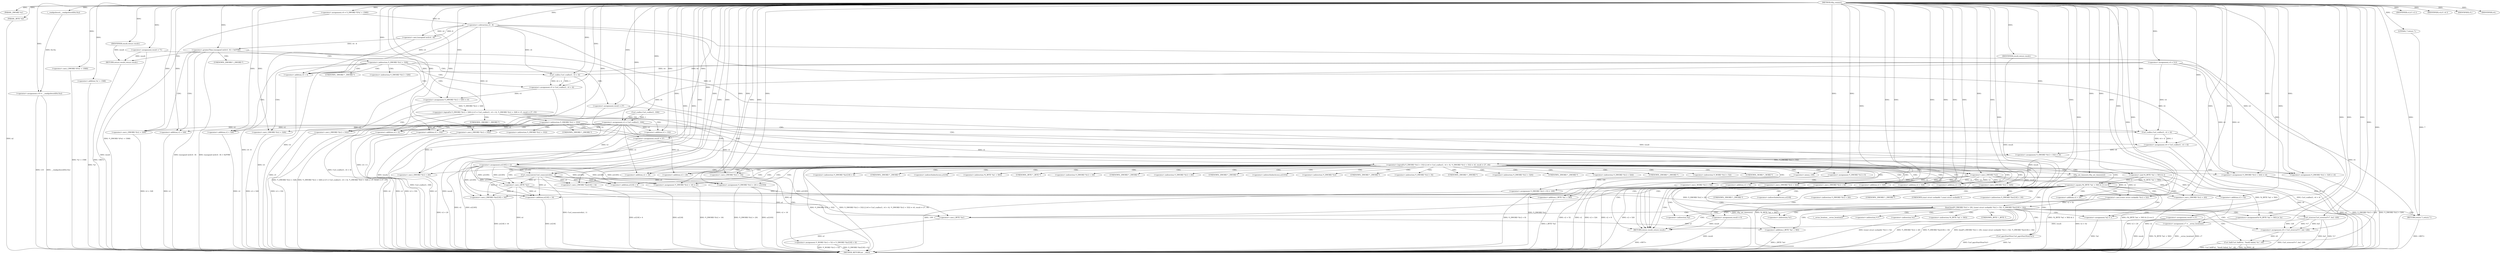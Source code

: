 digraph tftp_connect {  
"1000110" [label = "(METHOD,tftp_connect)" ]
"1000374" [label = "(METHOD_RETURN,int __cdecl)" ]
"1000111" [label = "(PARAM,_DWORD *a1)" ]
"1000112" [label = "(PARAM,_BYTE *a2)" ]
"1000123" [label = "(<operator>.assignment,v10 = __readgsdword(0x14u))" ]
"1000125" [label = "(__readgsdword,__readgsdword(0x14u))" ]
"1000127" [label = "(<operator>.assignment,v2 = Curl_ccalloc(1, 336))" ]
"1000129" [label = "(Curl_ccalloc,Curl_ccalloc(1, 336))" ]
"1000132" [label = "(<operator>.assignment,a1[185] = v2)" ]
"1000137" [label = "(<operator>.assignment,result = 27)" ]
"1000141" [label = "(IDENTIFIER,v2,if ( v2 ))" ]
"1000143" [label = "(<operator>.assignment,v4 = *(_DWORD *)(*a1 + 1568))" ]
"1000146" [label = "(<operator>.cast,(_DWORD *)(*a1 + 1568))" ]
"1000148" [label = "(<operator>.addition,*a1 + 1568)" ]
"1000153" [label = "(IDENTIFIER,v4,if ( v4 ))" ]
"1000155" [label = "(<operator>.assignment,result = 71)" ]
"1000159" [label = "(<operator>.greaterThan,(unsigned int)(v4 - 8) > 0xFFB0)" ]
"1000160" [label = "(<operator>.cast,(unsigned int)(v4 - 8))" ]
"1000162" [label = "(<operator>.subtraction,v4 - 8)" ]
"1000166" [label = "(RETURN,return result;,return result;)" ]
"1000167" [label = "(IDENTIFIER,result,return result;)" ]
"1000170" [label = "(<operator>.assignment,v4 = 512)" ]
"1000174" [label = "(<operator>.logicalOr,*(_DWORD *)(v2 + 328) || (v5 = Curl_ccalloc(1, v4 + 4), *(_DWORD *)(v2 + 328) = v5, result = 27, v5))" ]
"1000176" [label = "(<operator>.cast,(_DWORD *)(v2 + 328))" ]
"1000178" [label = "(<operator>.addition,v2 + 328)" ]
"1000182" [label = "(<operator>.assignment,v5 = Curl_ccalloc(1, v4 + 4))" ]
"1000184" [label = "(Curl_ccalloc,Curl_ccalloc(1, v4 + 4))" ]
"1000186" [label = "(<operator>.addition,v4 + 4)" ]
"1000190" [label = "(<operator>.assignment,*(_DWORD *)(v2 + 328) = v5)" ]
"1000192" [label = "(<operator>.cast,(_DWORD *)(v2 + 328))" ]
"1000194" [label = "(<operator>.addition,v2 + 328)" ]
"1000199" [label = "(<operator>.assignment,result = 27)" ]
"1000202" [label = "(IDENTIFIER,v5,)" ]
"1000205" [label = "(<operator>.logicalOr,*(_DWORD *)(v2 + 332) || (v6 = Curl_ccalloc(1, v4 + 4), *(_DWORD *)(v2 + 332) = v6, result = 27, v6))" ]
"1000207" [label = "(<operator>.cast,(_DWORD *)(v2 + 332))" ]
"1000209" [label = "(<operator>.addition,v2 + 332)" ]
"1000213" [label = "(<operator>.assignment,v6 = Curl_ccalloc(1, v4 + 4))" ]
"1000215" [label = "(Curl_ccalloc,Curl_ccalloc(1, v4 + 4))" ]
"1000217" [label = "(<operator>.addition,v4 + 4)" ]
"1000221" [label = "(<operator>.assignment,*(_DWORD *)(v2 + 332) = v6)" ]
"1000223" [label = "(<operator>.cast,(_DWORD *)(v2 + 332))" ]
"1000225" [label = "(<operator>.addition,v2 + 332)" ]
"1000230" [label = "(<operator>.assignment,result = 27)" ]
"1000233" [label = "(IDENTIFIER,v6,)" ]
"1000235" [label = "(Curl_conncontrol,Curl_conncontrol(a1, 1))" ]
"1000238" [label = "(<operator>.assignment,*(_DWORD *)(v2 + 16) = a1)" ]
"1000240" [label = "(<operator>.cast,(_DWORD *)(v2 + 16))" ]
"1000242" [label = "(<operator>.addition,v2 + 16)" ]
"1000246" [label = "(<operator>.assignment,*(_DWORD *)(v2 + 20) = a1[103])" ]
"1000248" [label = "(<operator>.cast,(_DWORD *)(v2 + 20))" ]
"1000250" [label = "(<operator>.addition,v2 + 20)" ]
"1000256" [label = "(<operator>.assignment,*(_DWORD *)v2 = 0)" ]
"1000258" [label = "(<operator>.cast,(_DWORD *)v2)" ]
"1000262" [label = "(<operator>.assignment,*(_DWORD *)(v2 + 8) = -100)" ]
"1000264" [label = "(<operator>.cast,(_DWORD *)(v2 + 8))" ]
"1000266" [label = "(<operator>.addition,v2 + 8)" ]
"1000269" [label = "(<operator>.minus,-100)" ]
"1000271" [label = "(<operator>.assignment,*(_DWORD *)(v2 + 320) = v4)" ]
"1000273" [label = "(<operator>.cast,(_DWORD *)(v2 + 320))" ]
"1000275" [label = "(<operator>.addition,v2 + 320)" ]
"1000279" [label = "(<operator>.assignment,*(_DWORD *)(v2 + 324) = v4)" ]
"1000281" [label = "(<operator>.cast,(_DWORD *)(v2 + 324))" ]
"1000283" [label = "(<operator>.addition,v2 + 324)" ]
"1000287" [label = "(<operator>.assignment,*(_WORD *)(v2 + 52) = *(_DWORD *)(a1[18] + 4))" ]
"1000289" [label = "(<operator>.cast,(_WORD *)(v2 + 52))" ]
"1000291" [label = "(<operator>.addition,v2 + 52)" ]
"1000295" [label = "(<operator>.cast,(_DWORD *)(a1[18] + 4))" ]
"1000297" [label = "(<operator>.addition,a1[18] + 4)" ]
"1000302" [label = "(tftp_set_timeouts,tftp_set_timeouts())" ]
"1000304" [label = "(<operator>.equals,(*((_BYTE *)a1 + 583) & 2) == 0)" ]
"1000305" [label = "(<operator>.and,*((_BYTE *)a1 + 583) & 2)" ]
"1000307" [label = "(<operator>.addition,(_BYTE *)a1 + 583)" ]
"1000308" [label = "(<operator>.cast,(_BYTE *)a1)" ]
"1000316" [label = "(bind,bind(*(_DWORD *)(v2 + 20), (const struct sockaddr *)(v2 + 52), *(_DWORD *)(a1[18] + 16)))" ]
"1000318" [label = "(<operator>.cast,(_DWORD *)(v2 + 20))" ]
"1000320" [label = "(<operator>.addition,v2 + 20)" ]
"1000323" [label = "(<operator>.cast,(const struct sockaddr *)(v2 + 52))" ]
"1000325" [label = "(<operator>.addition,v2 + 52)" ]
"1000329" [label = "(<operator>.cast,(_DWORD *)(a1[18] + 16))" ]
"1000331" [label = "(<operator>.addition,a1[18] + 16)" ]
"1000337" [label = "(<operator>.assignment,v7 = __errno_location())" ]
"1000340" [label = "(<operator>.assignment,v8 = Curl_strerror(*v7, buf, 128))" ]
"1000342" [label = "(Curl_strerror,Curl_strerror(*v7, buf, 128))" ]
"1000347" [label = "(Curl_failf,Curl_failf(*a1, \"bind() failed; %s\", v8))" ]
"1000352" [label = "(RETURN,return 7;,return 7;)" ]
"1000353" [label = "(LITERAL,7,return 7;)" ]
"1000354" [label = "(<operators>.assignmentOr,*((_BYTE *)a1 + 583) |= 2u)" ]
"1000356" [label = "(<operator>.addition,(_BYTE *)a1 + 583)" ]
"1000357" [label = "(<operator>.cast,(_BYTE *)a1)" ]
"1000362" [label = "(Curl_pgrsStartNow,Curl_pgrsStartNow(*a1))" ]
"1000365" [label = "(<operator>.assignment,*a2 = 1)" ]
"1000369" [label = "(<operator>.assignment,result = 0)" ]
"1000372" [label = "(RETURN,return result;,return result;)" ]
"1000373" [label = "(IDENTIFIER,result,return result;)" ]
"1000175" [label = "(<operator>.indirection,*(_DWORD *)(v2 + 328))" ]
"1000177" [label = "(UNKNOWN,_DWORD *,_DWORD *)" ]
"1000191" [label = "(<operator>.indirection,*(_DWORD *)(v2 + 328))" ]
"1000193" [label = "(UNKNOWN,_DWORD *,_DWORD *)" ]
"1000206" [label = "(<operator>.indirection,*(_DWORD *)(v2 + 332))" ]
"1000208" [label = "(UNKNOWN,_DWORD *,_DWORD *)" ]
"1000222" [label = "(<operator>.indirection,*(_DWORD *)(v2 + 332))" ]
"1000224" [label = "(UNKNOWN,_DWORD *,_DWORD *)" ]
"1000239" [label = "(<operator>.indirection,*(_DWORD *)(v2 + 16))" ]
"1000241" [label = "(UNKNOWN,_DWORD *,_DWORD *)" ]
"1000247" [label = "(<operator>.indirection,*(_DWORD *)(v2 + 20))" ]
"1000249" [label = "(UNKNOWN,_DWORD *,_DWORD *)" ]
"1000253" [label = "(<operator>.indirectIndexAccess,a1[103])" ]
"1000257" [label = "(<operator>.indirection,*(_DWORD *)v2)" ]
"1000259" [label = "(UNKNOWN,_DWORD *,_DWORD *)" ]
"1000263" [label = "(<operator>.indirection,*(_DWORD *)(v2 + 8))" ]
"1000265" [label = "(UNKNOWN,_DWORD *,_DWORD *)" ]
"1000272" [label = "(<operator>.indirection,*(_DWORD *)(v2 + 320))" ]
"1000274" [label = "(UNKNOWN,_DWORD *,_DWORD *)" ]
"1000280" [label = "(<operator>.indirection,*(_DWORD *)(v2 + 324))" ]
"1000282" [label = "(UNKNOWN,_DWORD *,_DWORD *)" ]
"1000288" [label = "(<operator>.indirection,*(_WORD *)(v2 + 52))" ]
"1000290" [label = "(UNKNOWN,_WORD *,_WORD *)" ]
"1000294" [label = "(<operator>.indirection,*(_DWORD *)(a1[18] + 4))" ]
"1000296" [label = "(UNKNOWN,_DWORD *,_DWORD *)" ]
"1000298" [label = "(<operator>.indirectIndexAccess,a1[18])" ]
"1000306" [label = "(<operator>.indirection,*((_BYTE *)a1 + 583))" ]
"1000309" [label = "(UNKNOWN,_BYTE *,_BYTE *)" ]
"1000317" [label = "(<operator>.indirection,*(_DWORD *)(v2 + 20))" ]
"1000319" [label = "(UNKNOWN,_DWORD *,_DWORD *)" ]
"1000324" [label = "(UNKNOWN,const struct sockaddr *,const struct sockaddr *)" ]
"1000328" [label = "(<operator>.indirection,*(_DWORD *)(a1[18] + 16))" ]
"1000330" [label = "(UNKNOWN,_DWORD *,_DWORD *)" ]
"1000332" [label = "(<operator>.indirectIndexAccess,a1[18])" ]
"1000339" [label = "(__errno_location,__errno_location())" ]
"1000343" [label = "(<operator>.indirection,*v7)" ]
"1000348" [label = "(<operator>.indirection,*a1)" ]
"1000355" [label = "(<operator>.indirection,*((_BYTE *)a1 + 583))" ]
"1000358" [label = "(UNKNOWN,_BYTE *,_BYTE *)" ]
"1000363" [label = "(<operator>.indirection,*a1)" ]
"1000366" [label = "(<operator>.indirection,*a2)" ]
  "1000166" -> "1000374"  [ label = "DDG: <RET>"] 
  "1000369" -> "1000374"  [ label = "DDG: result"] 
  "1000329" -> "1000374"  [ label = "DDG: a1[18] + 16"] 
  "1000287" -> "1000374"  [ label = "DDG: *(_DWORD *)(a1[18] + 4)"] 
  "1000132" -> "1000374"  [ label = "DDG: v2"] 
  "1000217" -> "1000374"  [ label = "DDG: v4"] 
  "1000192" -> "1000374"  [ label = "DDG: v2 + 328"] 
  "1000340" -> "1000374"  [ label = "DDG: Curl_strerror(*v7, buf, 128)"] 
  "1000205" -> "1000374"  [ label = "DDG: *(_DWORD *)(v2 + 332) || (v6 = Curl_ccalloc(1, v4 + 4), *(_DWORD *)(v2 + 332) = v6, result = 27, v6)"] 
  "1000199" -> "1000374"  [ label = "DDG: result"] 
  "1000347" -> "1000374"  [ label = "DDG: *a1"] 
  "1000316" -> "1000374"  [ label = "DDG: bind(*(_DWORD *)(v2 + 20), (const struct sockaddr *)(v2 + 52), *(_DWORD *)(a1[18] + 16))"] 
  "1000162" -> "1000374"  [ label = "DDG: v4"] 
  "1000323" -> "1000374"  [ label = "DDG: v2 + 52"] 
  "1000238" -> "1000374"  [ label = "DDG: *(_DWORD *)(v2 + 16)"] 
  "1000174" -> "1000374"  [ label = "DDG: *(_DWORD *)(v2 + 328) || (v5 = Curl_ccalloc(1, v4 + 4), *(_DWORD *)(v2 + 328) = v5, result = 27, v5)"] 
  "1000262" -> "1000374"  [ label = "DDG: -100"] 
  "1000123" -> "1000374"  [ label = "DDG: v10"] 
  "1000307" -> "1000374"  [ label = "DDG: (_BYTE *)a1"] 
  "1000182" -> "1000374"  [ label = "DDG: Curl_ccalloc(1, v4 + 4)"] 
  "1000347" -> "1000374"  [ label = "DDG: v8"] 
  "1000215" -> "1000374"  [ label = "DDG: v4 + 4"] 
  "1000176" -> "1000374"  [ label = "DDG: v2 + 328"] 
  "1000316" -> "1000374"  [ label = "DDG: (const struct sockaddr *)(v2 + 52)"] 
  "1000281" -> "1000374"  [ label = "DDG: v2 + 324"] 
  "1000354" -> "1000374"  [ label = "DDG: *((_BYTE *)a1 + 583)"] 
  "1000297" -> "1000374"  [ label = "DDG: a1[18]"] 
  "1000271" -> "1000374"  [ label = "DDG: *(_DWORD *)(v2 + 320)"] 
  "1000318" -> "1000374"  [ label = "DDG: v2 + 20"] 
  "1000264" -> "1000374"  [ label = "DDG: v2 + 8"] 
  "1000225" -> "1000374"  [ label = "DDG: v2"] 
  "1000302" -> "1000374"  [ label = "DDG: tftp_set_timeouts()"] 
  "1000248" -> "1000374"  [ label = "DDG: v2 + 20"] 
  "1000132" -> "1000374"  [ label = "DDG: a1[185]"] 
  "1000291" -> "1000374"  [ label = "DDG: v2"] 
  "1000148" -> "1000374"  [ label = "DDG: *a1"] 
  "1000342" -> "1000374"  [ label = "DDG: buf"] 
  "1000308" -> "1000374"  [ label = "DDG: a1"] 
  "1000146" -> "1000374"  [ label = "DDG: *a1 + 1568"] 
  "1000246" -> "1000374"  [ label = "DDG: a1[103]"] 
  "1000246" -> "1000374"  [ label = "DDG: *(_DWORD *)(v2 + 20)"] 
  "1000213" -> "1000374"  [ label = "DDG: Curl_ccalloc(1, v4 + 4)"] 
  "1000262" -> "1000374"  [ label = "DDG: *(_DWORD *)(v2 + 8)"] 
  "1000304" -> "1000374"  [ label = "DDG: (*((_BYTE *)a1 + 583) & 2) == 0"] 
  "1000137" -> "1000374"  [ label = "DDG: result"] 
  "1000357" -> "1000374"  [ label = "DDG: a1"] 
  "1000159" -> "1000374"  [ label = "DDG: (unsigned int)(v4 - 8) > 0xFFB0"] 
  "1000287" -> "1000374"  [ label = "DDG: *(_WORD *)(v2 + 52)"] 
  "1000273" -> "1000374"  [ label = "DDG: v2 + 320"] 
  "1000342" -> "1000374"  [ label = "DDG: *v7"] 
  "1000223" -> "1000374"  [ label = "DDG: v2 + 332"] 
  "1000279" -> "1000374"  [ label = "DDG: v4"] 
  "1000289" -> "1000374"  [ label = "DDG: v2 + 52"] 
  "1000365" -> "1000374"  [ label = "DDG: *a2"] 
  "1000230" -> "1000374"  [ label = "DDG: result"] 
  "1000316" -> "1000374"  [ label = "DDG: *(_DWORD *)(v2 + 20)"] 
  "1000331" -> "1000374"  [ label = "DDG: a1[18]"] 
  "1000207" -> "1000374"  [ label = "DDG: v2 + 332"] 
  "1000256" -> "1000374"  [ label = "DDG: *(_DWORD *)v2"] 
  "1000170" -> "1000374"  [ label = "DDG: v4"] 
  "1000123" -> "1000374"  [ label = "DDG: __readgsdword(0x14u)"] 
  "1000279" -> "1000374"  [ label = "DDG: *(_DWORD *)(v2 + 324)"] 
  "1000155" -> "1000374"  [ label = "DDG: result"] 
  "1000305" -> "1000374"  [ label = "DDG: *((_BYTE *)a1 + 583)"] 
  "1000205" -> "1000374"  [ label = "DDG: *(_DWORD *)(v2 + 332)"] 
  "1000316" -> "1000374"  [ label = "DDG: *(_DWORD *)(a1[18] + 16)"] 
  "1000186" -> "1000374"  [ label = "DDG: v4"] 
  "1000221" -> "1000374"  [ label = "DDG: v6"] 
  "1000240" -> "1000374"  [ label = "DDG: v2 + 16"] 
  "1000178" -> "1000374"  [ label = "DDG: v2"] 
  "1000337" -> "1000374"  [ label = "DDG: __errno_location()"] 
  "1000347" -> "1000374"  [ label = "DDG: Curl_failf(*a1, \"bind() failed; %s\", v8)"] 
  "1000362" -> "1000374"  [ label = "DDG: *a1"] 
  "1000143" -> "1000374"  [ label = "DDG: *(_DWORD *)(*a1 + 1568)"] 
  "1000304" -> "1000374"  [ label = "DDG: *((_BYTE *)a1 + 583) & 2"] 
  "1000127" -> "1000374"  [ label = "DDG: Curl_ccalloc(1, 336)"] 
  "1000356" -> "1000374"  [ label = "DDG: (_BYTE *)a1"] 
  "1000209" -> "1000374"  [ label = "DDG: v2"] 
  "1000112" -> "1000374"  [ label = "DDG: a2"] 
  "1000159" -> "1000374"  [ label = "DDG: (unsigned int)(v4 - 8)"] 
  "1000194" -> "1000374"  [ label = "DDG: v2"] 
  "1000325" -> "1000374"  [ label = "DDG: v2"] 
  "1000190" -> "1000374"  [ label = "DDG: v5"] 
  "1000295" -> "1000374"  [ label = "DDG: a1[18] + 4"] 
  "1000174" -> "1000374"  [ label = "DDG: *(_DWORD *)(v2 + 328)"] 
  "1000337" -> "1000374"  [ label = "DDG: v7"] 
  "1000362" -> "1000374"  [ label = "DDG: Curl_pgrsStartNow(*a1)"] 
  "1000235" -> "1000374"  [ label = "DDG: Curl_conncontrol(a1, 1)"] 
  "1000160" -> "1000374"  [ label = "DDG: v4 - 8"] 
  "1000184" -> "1000374"  [ label = "DDG: v4 + 4"] 
  "1000352" -> "1000374"  [ label = "DDG: <RET>"] 
  "1000372" -> "1000374"  [ label = "DDG: <RET>"] 
  "1000110" -> "1000111"  [ label = "DDG: "] 
  "1000110" -> "1000112"  [ label = "DDG: "] 
  "1000125" -> "1000123"  [ label = "DDG: 0x14u"] 
  "1000110" -> "1000123"  [ label = "DDG: "] 
  "1000110" -> "1000125"  [ label = "DDG: "] 
  "1000129" -> "1000127"  [ label = "DDG: 1"] 
  "1000129" -> "1000127"  [ label = "DDG: 336"] 
  "1000110" -> "1000127"  [ label = "DDG: "] 
  "1000110" -> "1000129"  [ label = "DDG: "] 
  "1000127" -> "1000132"  [ label = "DDG: v2"] 
  "1000110" -> "1000132"  [ label = "DDG: "] 
  "1000110" -> "1000137"  [ label = "DDG: "] 
  "1000110" -> "1000141"  [ label = "DDG: "] 
  "1000110" -> "1000143"  [ label = "DDG: "] 
  "1000110" -> "1000146"  [ label = "DDG: "] 
  "1000110" -> "1000148"  [ label = "DDG: "] 
  "1000110" -> "1000153"  [ label = "DDG: "] 
  "1000110" -> "1000155"  [ label = "DDG: "] 
  "1000160" -> "1000159"  [ label = "DDG: v4 - 8"] 
  "1000162" -> "1000160"  [ label = "DDG: v4"] 
  "1000162" -> "1000160"  [ label = "DDG: 8"] 
  "1000143" -> "1000162"  [ label = "DDG: v4"] 
  "1000110" -> "1000162"  [ label = "DDG: "] 
  "1000110" -> "1000159"  [ label = "DDG: "] 
  "1000167" -> "1000166"  [ label = "DDG: result"] 
  "1000155" -> "1000166"  [ label = "DDG: result"] 
  "1000110" -> "1000167"  [ label = "DDG: "] 
  "1000110" -> "1000170"  [ label = "DDG: "] 
  "1000190" -> "1000174"  [ label = "DDG: *(_DWORD *)(v2 + 328)"] 
  "1000110" -> "1000176"  [ label = "DDG: "] 
  "1000127" -> "1000176"  [ label = "DDG: v2"] 
  "1000110" -> "1000178"  [ label = "DDG: "] 
  "1000127" -> "1000178"  [ label = "DDG: v2"] 
  "1000184" -> "1000182"  [ label = "DDG: 1"] 
  "1000184" -> "1000182"  [ label = "DDG: v4 + 4"] 
  "1000110" -> "1000182"  [ label = "DDG: "] 
  "1000110" -> "1000184"  [ label = "DDG: "] 
  "1000162" -> "1000184"  [ label = "DDG: v4"] 
  "1000170" -> "1000184"  [ label = "DDG: v4"] 
  "1000162" -> "1000186"  [ label = "DDG: v4"] 
  "1000170" -> "1000186"  [ label = "DDG: v4"] 
  "1000110" -> "1000186"  [ label = "DDG: "] 
  "1000182" -> "1000190"  [ label = "DDG: v5"] 
  "1000110" -> "1000190"  [ label = "DDG: "] 
  "1000110" -> "1000192"  [ label = "DDG: "] 
  "1000127" -> "1000192"  [ label = "DDG: v2"] 
  "1000110" -> "1000194"  [ label = "DDG: "] 
  "1000127" -> "1000194"  [ label = "DDG: v2"] 
  "1000110" -> "1000199"  [ label = "DDG: "] 
  "1000110" -> "1000202"  [ label = "DDG: "] 
  "1000221" -> "1000205"  [ label = "DDG: *(_DWORD *)(v2 + 332)"] 
  "1000110" -> "1000207"  [ label = "DDG: "] 
  "1000127" -> "1000207"  [ label = "DDG: v2"] 
  "1000110" -> "1000209"  [ label = "DDG: "] 
  "1000127" -> "1000209"  [ label = "DDG: v2"] 
  "1000215" -> "1000213"  [ label = "DDG: 1"] 
  "1000215" -> "1000213"  [ label = "DDG: v4 + 4"] 
  "1000110" -> "1000213"  [ label = "DDG: "] 
  "1000110" -> "1000215"  [ label = "DDG: "] 
  "1000162" -> "1000215"  [ label = "DDG: v4"] 
  "1000170" -> "1000215"  [ label = "DDG: v4"] 
  "1000162" -> "1000217"  [ label = "DDG: v4"] 
  "1000170" -> "1000217"  [ label = "DDG: v4"] 
  "1000110" -> "1000217"  [ label = "DDG: "] 
  "1000213" -> "1000221"  [ label = "DDG: v6"] 
  "1000110" -> "1000221"  [ label = "DDG: "] 
  "1000110" -> "1000223"  [ label = "DDG: "] 
  "1000127" -> "1000223"  [ label = "DDG: v2"] 
  "1000110" -> "1000225"  [ label = "DDG: "] 
  "1000127" -> "1000225"  [ label = "DDG: v2"] 
  "1000110" -> "1000230"  [ label = "DDG: "] 
  "1000110" -> "1000233"  [ label = "DDG: "] 
  "1000132" -> "1000235"  [ label = "DDG: a1[185]"] 
  "1000110" -> "1000235"  [ label = "DDG: "] 
  "1000132" -> "1000238"  [ label = "DDG: a1[185]"] 
  "1000235" -> "1000238"  [ label = "DDG: a1"] 
  "1000110" -> "1000238"  [ label = "DDG: "] 
  "1000110" -> "1000240"  [ label = "DDG: "] 
  "1000127" -> "1000240"  [ label = "DDG: v2"] 
  "1000110" -> "1000242"  [ label = "DDG: "] 
  "1000127" -> "1000242"  [ label = "DDG: v2"] 
  "1000132" -> "1000246"  [ label = "DDG: a1[185]"] 
  "1000235" -> "1000246"  [ label = "DDG: a1"] 
  "1000110" -> "1000246"  [ label = "DDG: "] 
  "1000110" -> "1000248"  [ label = "DDG: "] 
  "1000127" -> "1000248"  [ label = "DDG: v2"] 
  "1000110" -> "1000250"  [ label = "DDG: "] 
  "1000127" -> "1000250"  [ label = "DDG: v2"] 
  "1000110" -> "1000256"  [ label = "DDG: "] 
  "1000110" -> "1000258"  [ label = "DDG: "] 
  "1000127" -> "1000258"  [ label = "DDG: v2"] 
  "1000269" -> "1000262"  [ label = "DDG: 100"] 
  "1000258" -> "1000264"  [ label = "DDG: v2"] 
  "1000110" -> "1000264"  [ label = "DDG: "] 
  "1000258" -> "1000266"  [ label = "DDG: v2"] 
  "1000110" -> "1000266"  [ label = "DDG: "] 
  "1000110" -> "1000269"  [ label = "DDG: "] 
  "1000162" -> "1000271"  [ label = "DDG: v4"] 
  "1000170" -> "1000271"  [ label = "DDG: v4"] 
  "1000110" -> "1000271"  [ label = "DDG: "] 
  "1000110" -> "1000273"  [ label = "DDG: "] 
  "1000258" -> "1000273"  [ label = "DDG: v2"] 
  "1000110" -> "1000275"  [ label = "DDG: "] 
  "1000258" -> "1000275"  [ label = "DDG: v2"] 
  "1000110" -> "1000279"  [ label = "DDG: "] 
  "1000162" -> "1000279"  [ label = "DDG: v4"] 
  "1000170" -> "1000279"  [ label = "DDG: v4"] 
  "1000110" -> "1000281"  [ label = "DDG: "] 
  "1000258" -> "1000281"  [ label = "DDG: v2"] 
  "1000110" -> "1000283"  [ label = "DDG: "] 
  "1000258" -> "1000283"  [ label = "DDG: v2"] 
  "1000110" -> "1000289"  [ label = "DDG: "] 
  "1000258" -> "1000289"  [ label = "DDG: v2"] 
  "1000110" -> "1000291"  [ label = "DDG: "] 
  "1000258" -> "1000291"  [ label = "DDG: v2"] 
  "1000132" -> "1000295"  [ label = "DDG: a1[185]"] 
  "1000235" -> "1000295"  [ label = "DDG: a1"] 
  "1000110" -> "1000295"  [ label = "DDG: "] 
  "1000132" -> "1000297"  [ label = "DDG: a1[185]"] 
  "1000235" -> "1000297"  [ label = "DDG: a1"] 
  "1000110" -> "1000297"  [ label = "DDG: "] 
  "1000110" -> "1000302"  [ label = "DDG: "] 
  "1000305" -> "1000304"  [ label = "DDG: *((_BYTE *)a1 + 583)"] 
  "1000305" -> "1000304"  [ label = "DDG: 2"] 
  "1000308" -> "1000307"  [ label = "DDG: a1"] 
  "1000132" -> "1000308"  [ label = "DDG: a1[185]"] 
  "1000110" -> "1000308"  [ label = "DDG: "] 
  "1000235" -> "1000308"  [ label = "DDG: a1"] 
  "1000110" -> "1000307"  [ label = "DDG: "] 
  "1000110" -> "1000305"  [ label = "DDG: "] 
  "1000110" -> "1000304"  [ label = "DDG: "] 
  "1000246" -> "1000316"  [ label = "DDG: *(_DWORD *)(v2 + 20)"] 
  "1000110" -> "1000318"  [ label = "DDG: "] 
  "1000258" -> "1000318"  [ label = "DDG: v2"] 
  "1000110" -> "1000320"  [ label = "DDG: "] 
  "1000258" -> "1000320"  [ label = "DDG: v2"] 
  "1000323" -> "1000316"  [ label = "DDG: v2 + 52"] 
  "1000110" -> "1000323"  [ label = "DDG: "] 
  "1000258" -> "1000323"  [ label = "DDG: v2"] 
  "1000110" -> "1000325"  [ label = "DDG: "] 
  "1000258" -> "1000325"  [ label = "DDG: v2"] 
  "1000308" -> "1000329"  [ label = "DDG: a1"] 
  "1000132" -> "1000329"  [ label = "DDG: a1[185]"] 
  "1000235" -> "1000329"  [ label = "DDG: a1"] 
  "1000110" -> "1000329"  [ label = "DDG: "] 
  "1000308" -> "1000331"  [ label = "DDG: a1"] 
  "1000132" -> "1000331"  [ label = "DDG: a1[185]"] 
  "1000235" -> "1000331"  [ label = "DDG: a1"] 
  "1000110" -> "1000331"  [ label = "DDG: "] 
  "1000110" -> "1000337"  [ label = "DDG: "] 
  "1000342" -> "1000340"  [ label = "DDG: *v7"] 
  "1000342" -> "1000340"  [ label = "DDG: buf"] 
  "1000342" -> "1000340"  [ label = "DDG: 128"] 
  "1000110" -> "1000340"  [ label = "DDG: "] 
  "1000110" -> "1000342"  [ label = "DDG: "] 
  "1000110" -> "1000347"  [ label = "DDG: "] 
  "1000340" -> "1000347"  [ label = "DDG: v8"] 
  "1000353" -> "1000352"  [ label = "DDG: 7"] 
  "1000110" -> "1000352"  [ label = "DDG: "] 
  "1000110" -> "1000353"  [ label = "DDG: "] 
  "1000110" -> "1000354"  [ label = "DDG: "] 
  "1000305" -> "1000354"  [ label = "DDG: *((_BYTE *)a1 + 583)"] 
  "1000357" -> "1000356"  [ label = "DDG: a1"] 
  "1000132" -> "1000357"  [ label = "DDG: a1[185]"] 
  "1000308" -> "1000357"  [ label = "DDG: a1"] 
  "1000110" -> "1000357"  [ label = "DDG: "] 
  "1000235" -> "1000357"  [ label = "DDG: a1"] 
  "1000110" -> "1000356"  [ label = "DDG: "] 
  "1000110" -> "1000365"  [ label = "DDG: "] 
  "1000110" -> "1000369"  [ label = "DDG: "] 
  "1000373" -> "1000372"  [ label = "DDG: result"] 
  "1000199" -> "1000372"  [ label = "DDG: result"] 
  "1000369" -> "1000372"  [ label = "DDG: result"] 
  "1000137" -> "1000372"  [ label = "DDG: result"] 
  "1000230" -> "1000372"  [ label = "DDG: result"] 
  "1000155" -> "1000372"  [ label = "DDG: result"] 
  "1000110" -> "1000373"  [ label = "DDG: "] 
  "1000159" -> "1000176"  [ label = "CDG: "] 
  "1000159" -> "1000175"  [ label = "CDG: "] 
  "1000159" -> "1000174"  [ label = "CDG: "] 
  "1000159" -> "1000166"  [ label = "CDG: "] 
  "1000159" -> "1000178"  [ label = "CDG: "] 
  "1000159" -> "1000177"  [ label = "CDG: "] 
  "1000174" -> "1000208"  [ label = "CDG: "] 
  "1000174" -> "1000207"  [ label = "CDG: "] 
  "1000174" -> "1000206"  [ label = "CDG: "] 
  "1000174" -> "1000205"  [ label = "CDG: "] 
  "1000174" -> "1000209"  [ label = "CDG: "] 
  "1000174" -> "1000372"  [ label = "CDG: "] 
  "1000175" -> "1000192"  [ label = "CDG: "] 
  "1000175" -> "1000191"  [ label = "CDG: "] 
  "1000175" -> "1000190"  [ label = "CDG: "] 
  "1000175" -> "1000186"  [ label = "CDG: "] 
  "1000175" -> "1000184"  [ label = "CDG: "] 
  "1000175" -> "1000182"  [ label = "CDG: "] 
  "1000175" -> "1000199"  [ label = "CDG: "] 
  "1000175" -> "1000194"  [ label = "CDG: "] 
  "1000175" -> "1000193"  [ label = "CDG: "] 
  "1000205" -> "1000240"  [ label = "CDG: "] 
  "1000205" -> "1000239"  [ label = "CDG: "] 
  "1000205" -> "1000238"  [ label = "CDG: "] 
  "1000205" -> "1000235"  [ label = "CDG: "] 
  "1000205" -> "1000256"  [ label = "CDG: "] 
  "1000205" -> "1000253"  [ label = "CDG: "] 
  "1000205" -> "1000250"  [ label = "CDG: "] 
  "1000205" -> "1000249"  [ label = "CDG: "] 
  "1000205" -> "1000248"  [ label = "CDG: "] 
  "1000205" -> "1000247"  [ label = "CDG: "] 
  "1000205" -> "1000246"  [ label = "CDG: "] 
  "1000205" -> "1000242"  [ label = "CDG: "] 
  "1000205" -> "1000241"  [ label = "CDG: "] 
  "1000205" -> "1000272"  [ label = "CDG: "] 
  "1000205" -> "1000271"  [ label = "CDG: "] 
  "1000205" -> "1000269"  [ label = "CDG: "] 
  "1000205" -> "1000266"  [ label = "CDG: "] 
  "1000205" -> "1000265"  [ label = "CDG: "] 
  "1000205" -> "1000264"  [ label = "CDG: "] 
  "1000205" -> "1000263"  [ label = "CDG: "] 
  "1000205" -> "1000262"  [ label = "CDG: "] 
  "1000205" -> "1000259"  [ label = "CDG: "] 
  "1000205" -> "1000258"  [ label = "CDG: "] 
  "1000205" -> "1000257"  [ label = "CDG: "] 
  "1000205" -> "1000288"  [ label = "CDG: "] 
  "1000205" -> "1000287"  [ label = "CDG: "] 
  "1000205" -> "1000283"  [ label = "CDG: "] 
  "1000205" -> "1000282"  [ label = "CDG: "] 
  "1000205" -> "1000281"  [ label = "CDG: "] 
  "1000205" -> "1000280"  [ label = "CDG: "] 
  "1000205" -> "1000279"  [ label = "CDG: "] 
  "1000205" -> "1000275"  [ label = "CDG: "] 
  "1000205" -> "1000274"  [ label = "CDG: "] 
  "1000205" -> "1000273"  [ label = "CDG: "] 
  "1000205" -> "1000304"  [ label = "CDG: "] 
  "1000205" -> "1000302"  [ label = "CDG: "] 
  "1000205" -> "1000298"  [ label = "CDG: "] 
  "1000205" -> "1000297"  [ label = "CDG: "] 
  "1000205" -> "1000296"  [ label = "CDG: "] 
  "1000205" -> "1000295"  [ label = "CDG: "] 
  "1000205" -> "1000294"  [ label = "CDG: "] 
  "1000205" -> "1000291"  [ label = "CDG: "] 
  "1000205" -> "1000290"  [ label = "CDG: "] 
  "1000205" -> "1000289"  [ label = "CDG: "] 
  "1000205" -> "1000309"  [ label = "CDG: "] 
  "1000205" -> "1000308"  [ label = "CDG: "] 
  "1000205" -> "1000307"  [ label = "CDG: "] 
  "1000205" -> "1000306"  [ label = "CDG: "] 
  "1000205" -> "1000305"  [ label = "CDG: "] 
  "1000205" -> "1000372"  [ label = "CDG: "] 
  "1000206" -> "1000224"  [ label = "CDG: "] 
  "1000206" -> "1000223"  [ label = "CDG: "] 
  "1000206" -> "1000222"  [ label = "CDG: "] 
  "1000206" -> "1000221"  [ label = "CDG: "] 
  "1000206" -> "1000217"  [ label = "CDG: "] 
  "1000206" -> "1000215"  [ label = "CDG: "] 
  "1000206" -> "1000213"  [ label = "CDG: "] 
  "1000206" -> "1000230"  [ label = "CDG: "] 
  "1000206" -> "1000225"  [ label = "CDG: "] 
  "1000304" -> "1000320"  [ label = "CDG: "] 
  "1000304" -> "1000319"  [ label = "CDG: "] 
  "1000304" -> "1000318"  [ label = "CDG: "] 
  "1000304" -> "1000317"  [ label = "CDG: "] 
  "1000304" -> "1000316"  [ label = "CDG: "] 
  "1000304" -> "1000332"  [ label = "CDG: "] 
  "1000304" -> "1000331"  [ label = "CDG: "] 
  "1000304" -> "1000330"  [ label = "CDG: "] 
  "1000304" -> "1000329"  [ label = "CDG: "] 
  "1000304" -> "1000328"  [ label = "CDG: "] 
  "1000304" -> "1000325"  [ label = "CDG: "] 
  "1000304" -> "1000324"  [ label = "CDG: "] 
  "1000304" -> "1000323"  [ label = "CDG: "] 
  "1000304" -> "1000366"  [ label = "CDG: "] 
  "1000304" -> "1000365"  [ label = "CDG: "] 
  "1000304" -> "1000363"  [ label = "CDG: "] 
  "1000304" -> "1000362"  [ label = "CDG: "] 
  "1000304" -> "1000372"  [ label = "CDG: "] 
  "1000304" -> "1000369"  [ label = "CDG: "] 
  "1000316" -> "1000352"  [ label = "CDG: "] 
  "1000316" -> "1000348"  [ label = "CDG: "] 
  "1000316" -> "1000347"  [ label = "CDG: "] 
  "1000316" -> "1000343"  [ label = "CDG: "] 
  "1000316" -> "1000342"  [ label = "CDG: "] 
  "1000316" -> "1000340"  [ label = "CDG: "] 
  "1000316" -> "1000339"  [ label = "CDG: "] 
  "1000316" -> "1000337"  [ label = "CDG: "] 
  "1000316" -> "1000366"  [ label = "CDG: "] 
  "1000316" -> "1000365"  [ label = "CDG: "] 
  "1000316" -> "1000363"  [ label = "CDG: "] 
  "1000316" -> "1000362"  [ label = "CDG: "] 
  "1000316" -> "1000358"  [ label = "CDG: "] 
  "1000316" -> "1000357"  [ label = "CDG: "] 
  "1000316" -> "1000356"  [ label = "CDG: "] 
  "1000316" -> "1000355"  [ label = "CDG: "] 
  "1000316" -> "1000354"  [ label = "CDG: "] 
  "1000316" -> "1000372"  [ label = "CDG: "] 
  "1000316" -> "1000369"  [ label = "CDG: "] 
}
